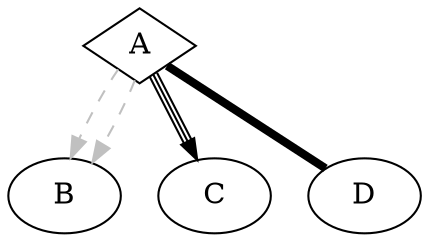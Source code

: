 digraph test1 {

  A [shape=diamond]
  A -> B [style=dashed, color=grey]
  A -> B [style=dashed, color=grey]
  A -> C [color="black:inv󠁠is:black"]
  A -> D [penwidth=4, arrowhead=none]

}
